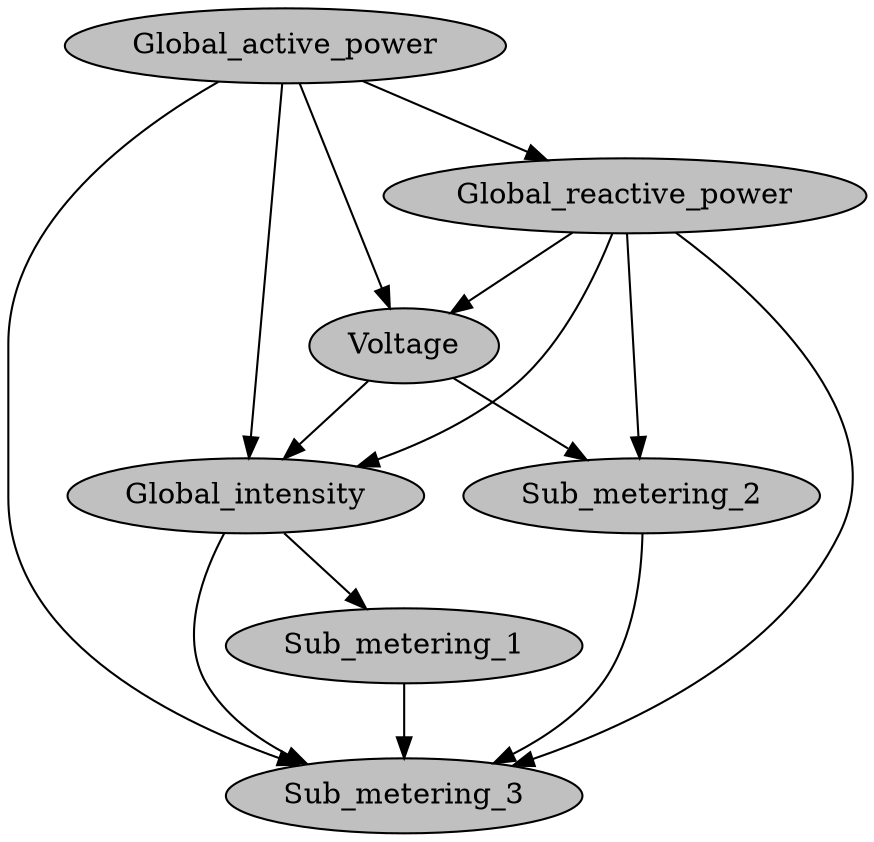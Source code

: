 strict digraph "" {
	Global_active_power	[fillcolor=gray,
		style=filled];
	Global_reactive_power	[fillcolor=gray,
		style=filled];
	Global_active_power -> Global_reactive_power;
	Voltage	[fillcolor=gray,
		style=filled];
	Global_active_power -> Voltage;
	Global_intensity	[fillcolor=gray,
		style=filled];
	Global_active_power -> Global_intensity;
	Sub_metering_3	[fillcolor=gray,
		style=filled];
	Global_active_power -> Sub_metering_3;
	Global_reactive_power -> Voltage;
	Global_reactive_power -> Global_intensity;
	Sub_metering_2	[fillcolor=gray,
		style=filled];
	Global_reactive_power -> Sub_metering_2;
	Global_reactive_power -> Sub_metering_3;
	Voltage -> Global_intensity;
	Voltage -> Sub_metering_2;
	Sub_metering_1	[fillcolor=gray,
		style=filled];
	Global_intensity -> Sub_metering_1;
	Global_intensity -> Sub_metering_3;
	Sub_metering_1 -> Sub_metering_3;
	Sub_metering_2 -> Sub_metering_3;
}
